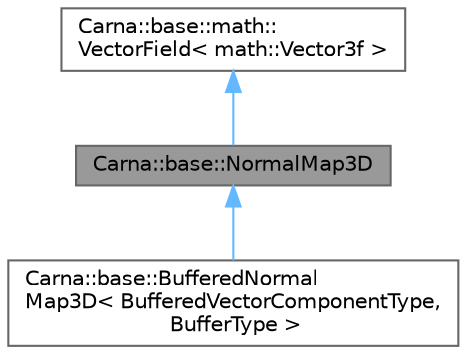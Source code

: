 digraph "Carna::base::NormalMap3D"
{
 // LATEX_PDF_SIZE
  bgcolor="transparent";
  edge [fontname=Helvetica,fontsize=10,labelfontname=Helvetica,labelfontsize=10];
  node [fontname=Helvetica,fontsize=10,shape=box,height=0.2,width=0.4];
  Node1 [id="Node000001",label="Carna::base::NormalMap3D",height=0.2,width=0.4,color="gray40", fillcolor="grey60", style="filled", fontcolor="black",tooltip="Defines interface to  mapping."];
  Node2 -> Node1 [id="edge1_Node000001_Node000002",dir="back",color="steelblue1",style="solid",tooltip=" "];
  Node2 [id="Node000002",label="Carna::base::math::\lVectorField\< math::Vector3f \>",height=0.2,width=0.4,color="gray40", fillcolor="white", style="filled",URL="$classCarna_1_1base_1_1math_1_1VectorField.html",tooltip=" "];
  Node1 -> Node3 [id="edge2_Node000001_Node000003",dir="back",color="steelblue1",style="solid",tooltip=" "];
  Node3 [id="Node000003",label="Carna::base::BufferedNormal\lMap3D\< BufferedVectorComponentType,\l BufferType \>",height=0.2,width=0.4,color="gray40", fillcolor="white", style="filled",URL="$classCarna_1_1base_1_1BufferedNormalMap3D.html",tooltip="Implements NormalMap3D generically for a particular VoxelType."];
}
